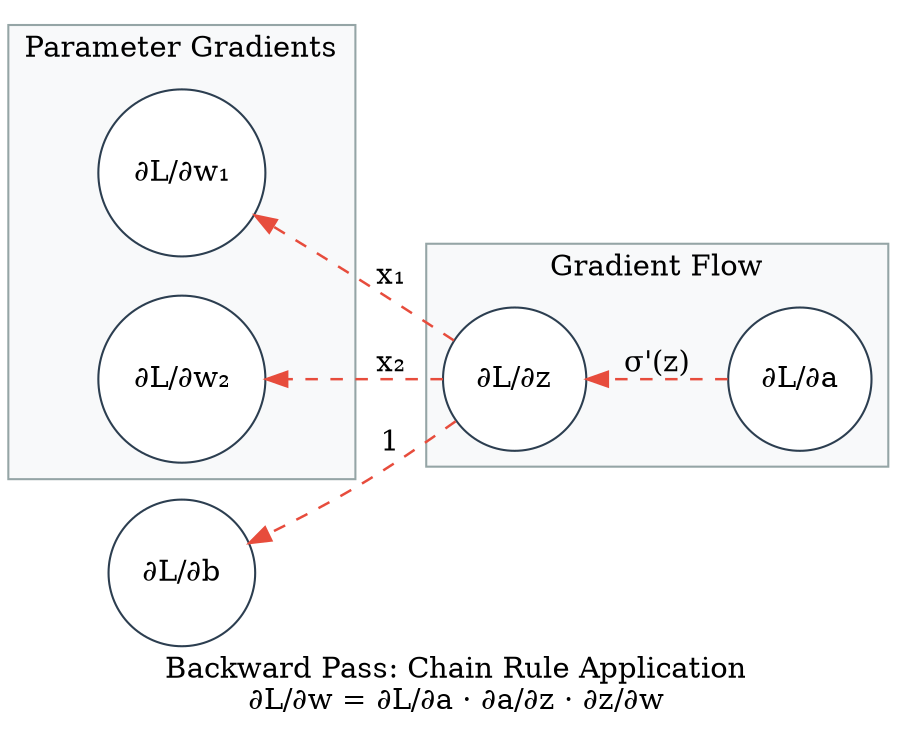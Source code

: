 digraph simple_backward {
    rankdir=RL;
    bgcolor="#ffffff";
    
    // Node styling
    node [shape=circle, style=filled, color="#2c3e50", fillcolor=white];
    edge [color="#e74c3c", style=dashed, penwidth=1.2];

    // Gradients
    subgraph cluster_grads {
        label="Gradient Flow";
        style=filled;
        color="#95a5a6";
        fillcolor="#f8f9fa";
        dl [label="∂L/∂a"];
        dz [label="∂L/∂z"];
    }

    // Input layer gradients
    subgraph cluster_input {
        label="Parameter Gradients";
        style=filled;
        color="#95a5a6";
        fillcolor="#f8f9fa";
        dw1 [label="∂L/∂w₁"];
        dw2 [label="∂L/∂w₂"];
    }

    // Bias gradient
    db [label="∂L/∂b"];

    // Backward connections
    dl -> dz [label="σ'(z)"];
    dz -> dw1 [label="x₁"];
    dz -> dw2 [label="x₂"];
    dz -> db [label="1"];

    // Add a label
    label = "Backward Pass: Chain Rule Application\n∂L/∂w = ∂L/∂a · ∂a/∂z · ∂z/∂w";
    labelloc = "b";
}
